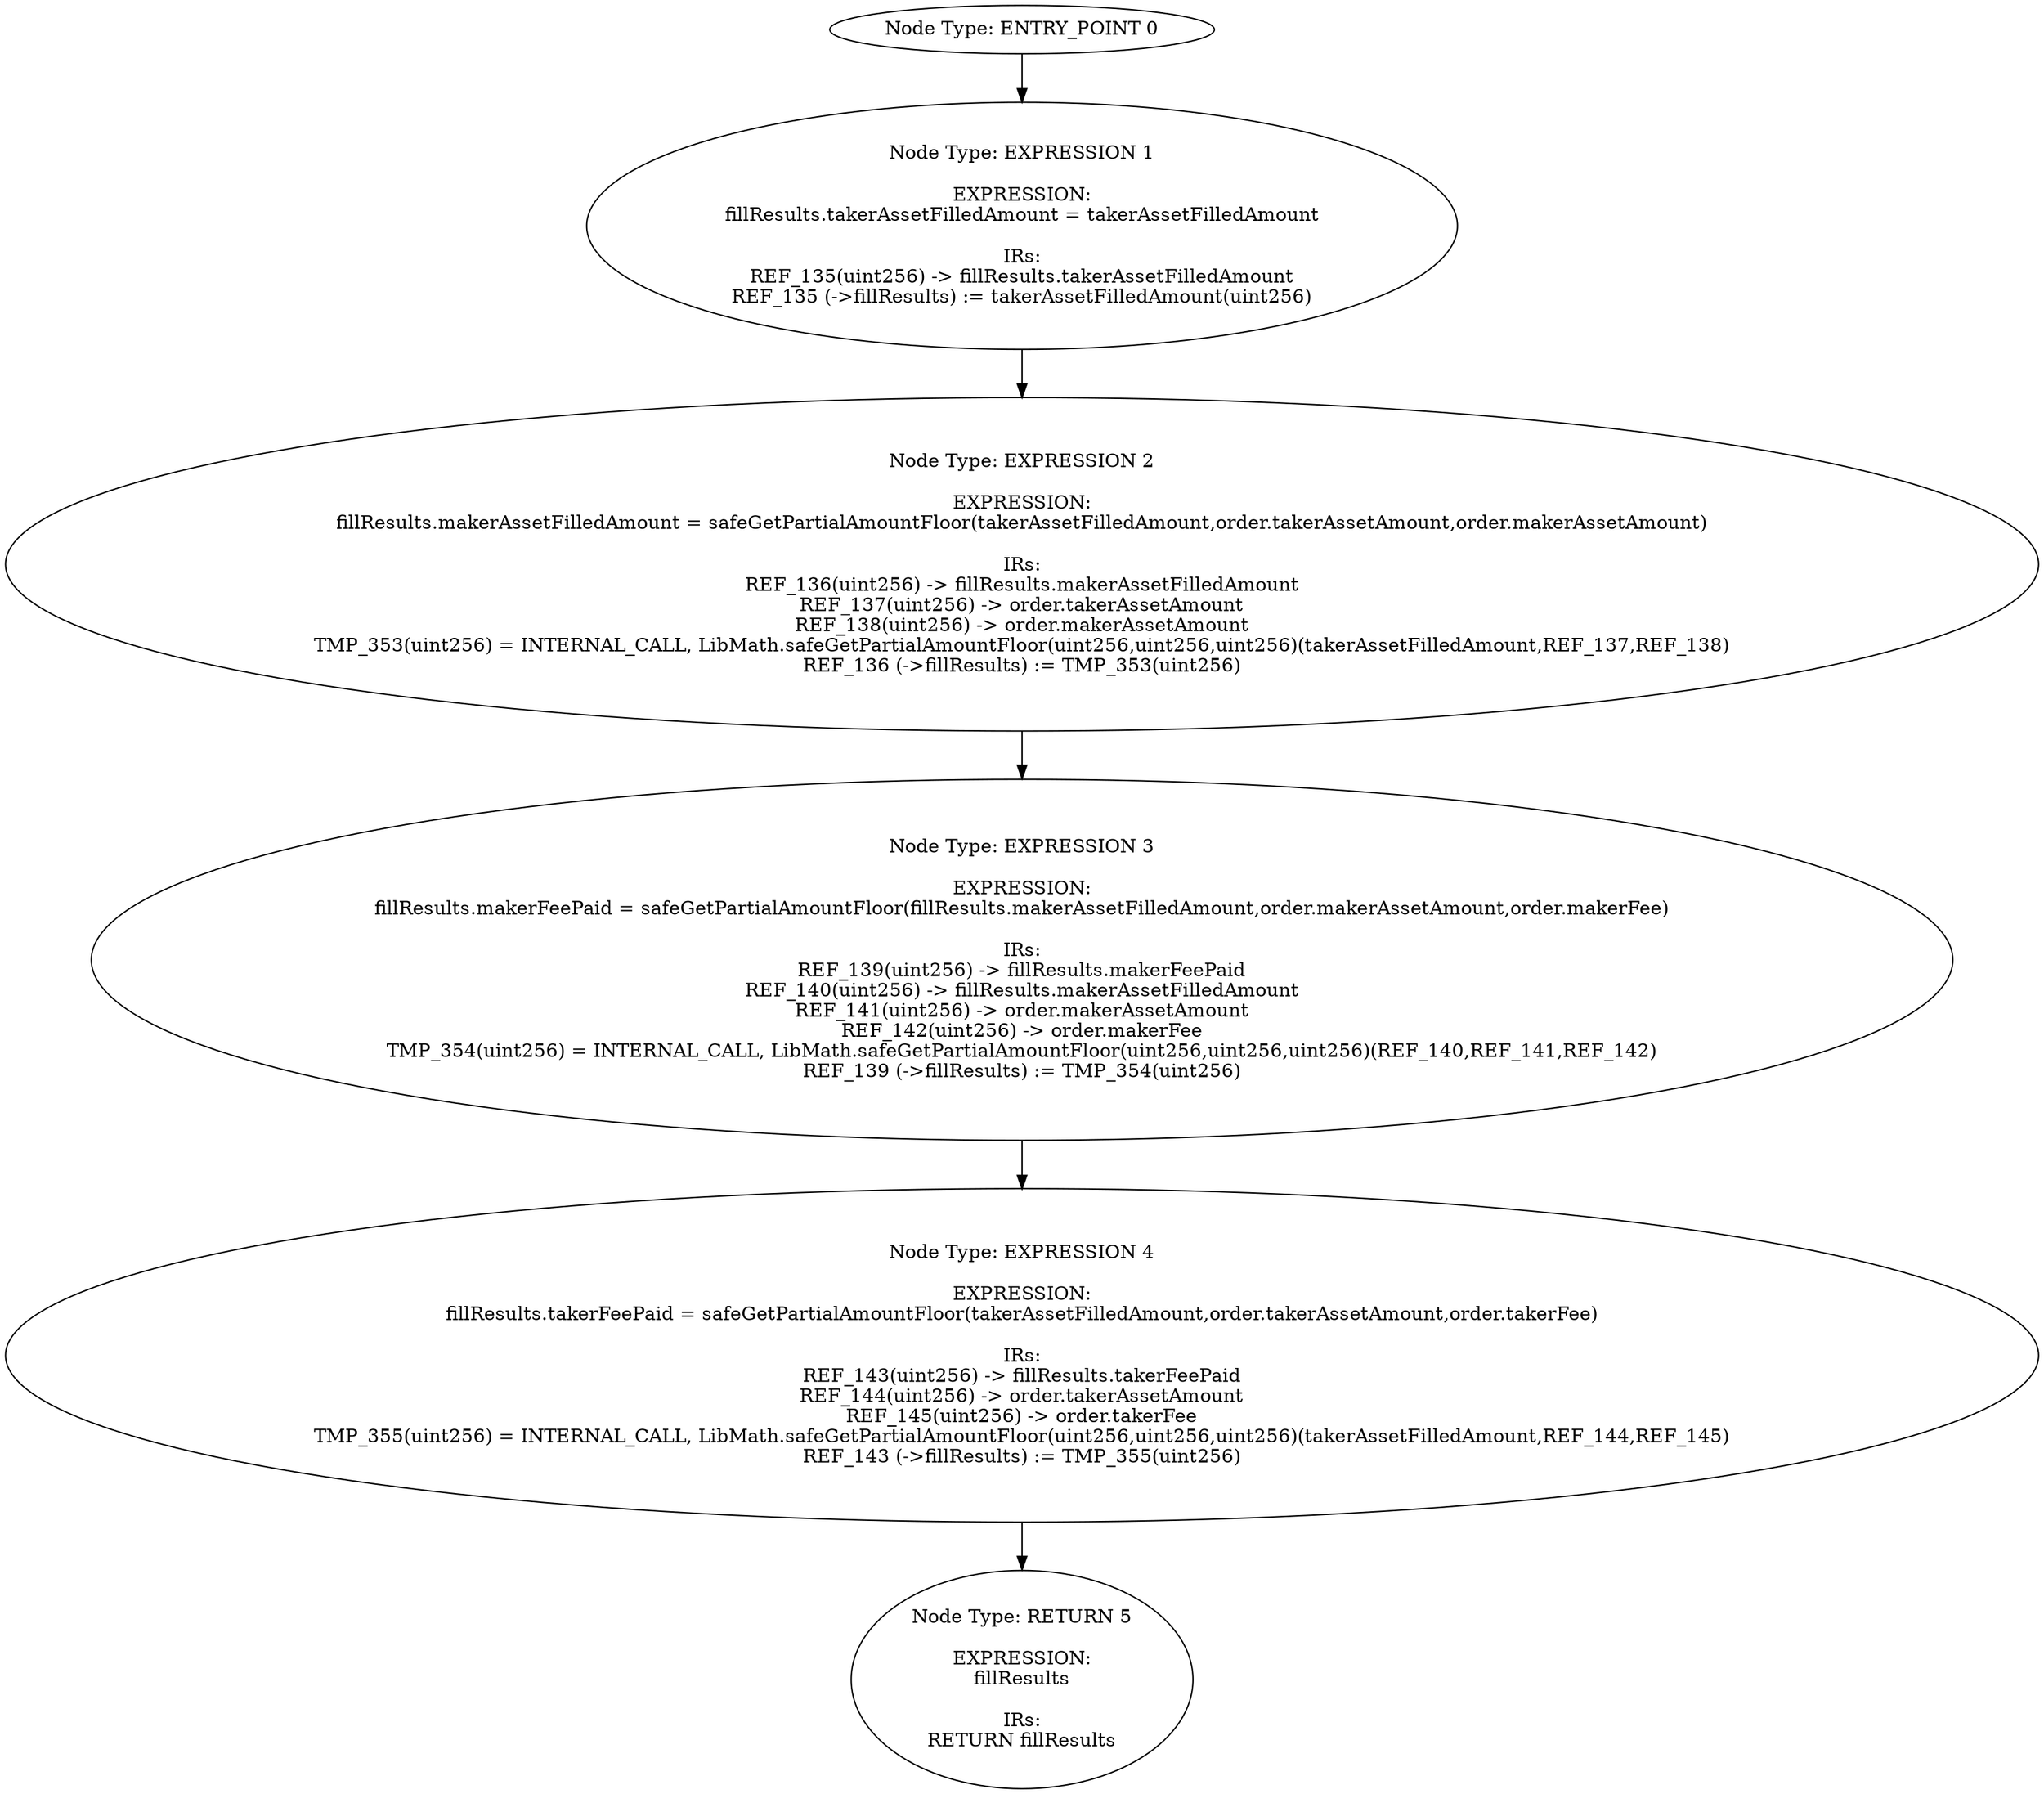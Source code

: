 digraph{
0[label="Node Type: ENTRY_POINT 0
"];
0->1;
1[label="Node Type: EXPRESSION 1

EXPRESSION:
fillResults.takerAssetFilledAmount = takerAssetFilledAmount

IRs:
REF_135(uint256) -> fillResults.takerAssetFilledAmount
REF_135 (->fillResults) := takerAssetFilledAmount(uint256)"];
1->2;
2[label="Node Type: EXPRESSION 2

EXPRESSION:
fillResults.makerAssetFilledAmount = safeGetPartialAmountFloor(takerAssetFilledAmount,order.takerAssetAmount,order.makerAssetAmount)

IRs:
REF_136(uint256) -> fillResults.makerAssetFilledAmount
REF_137(uint256) -> order.takerAssetAmount
REF_138(uint256) -> order.makerAssetAmount
TMP_353(uint256) = INTERNAL_CALL, LibMath.safeGetPartialAmountFloor(uint256,uint256,uint256)(takerAssetFilledAmount,REF_137,REF_138)
REF_136 (->fillResults) := TMP_353(uint256)"];
2->3;
3[label="Node Type: EXPRESSION 3

EXPRESSION:
fillResults.makerFeePaid = safeGetPartialAmountFloor(fillResults.makerAssetFilledAmount,order.makerAssetAmount,order.makerFee)

IRs:
REF_139(uint256) -> fillResults.makerFeePaid
REF_140(uint256) -> fillResults.makerAssetFilledAmount
REF_141(uint256) -> order.makerAssetAmount
REF_142(uint256) -> order.makerFee
TMP_354(uint256) = INTERNAL_CALL, LibMath.safeGetPartialAmountFloor(uint256,uint256,uint256)(REF_140,REF_141,REF_142)
REF_139 (->fillResults) := TMP_354(uint256)"];
3->4;
4[label="Node Type: EXPRESSION 4

EXPRESSION:
fillResults.takerFeePaid = safeGetPartialAmountFloor(takerAssetFilledAmount,order.takerAssetAmount,order.takerFee)

IRs:
REF_143(uint256) -> fillResults.takerFeePaid
REF_144(uint256) -> order.takerAssetAmount
REF_145(uint256) -> order.takerFee
TMP_355(uint256) = INTERNAL_CALL, LibMath.safeGetPartialAmountFloor(uint256,uint256,uint256)(takerAssetFilledAmount,REF_144,REF_145)
REF_143 (->fillResults) := TMP_355(uint256)"];
4->5;
5[label="Node Type: RETURN 5

EXPRESSION:
fillResults

IRs:
RETURN fillResults"];
}
